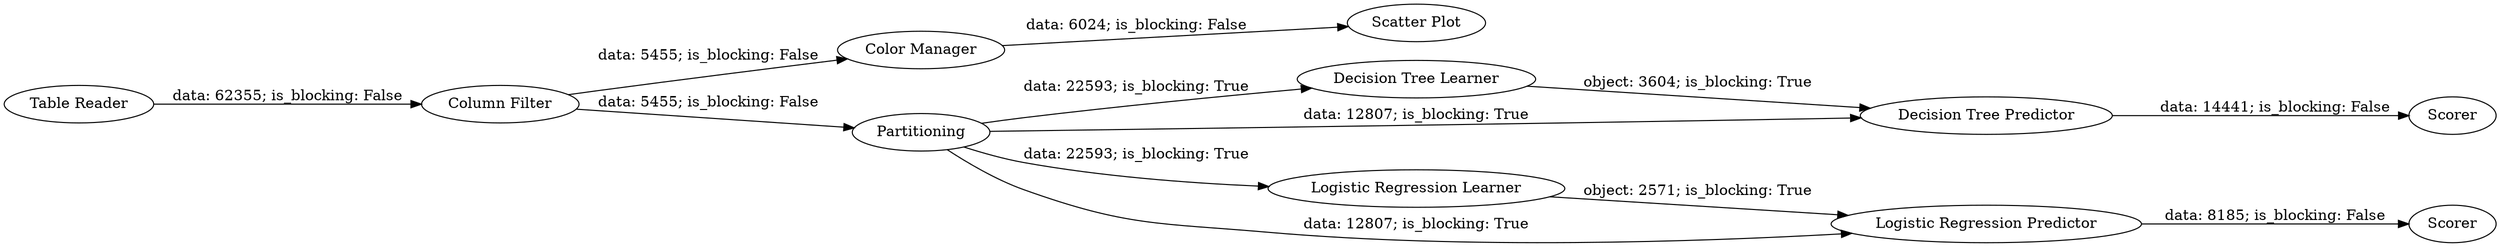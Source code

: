 digraph {
	"2457895603782858490_89" [label="Decision Tree Predictor"]
	"2457895603782858490_95" [label="Table Reader"]
	"2457895603782858490_104" [label="Logistic Regression Learner"]
	"2457895603782858490_93" [label=Scorer]
	"2457895603782858490_90" [label=Scorer]
	"2457895603782858490_103" [label="Column Filter"]
	"2457895603782858490_81" [label="Color Manager"]
	"2457895603782858490_83" [label="Scatter Plot"]
	"2457895603782858490_86" [label=Partitioning]
	"2457895603782858490_105" [label="Logistic Regression Predictor"]
	"2457895603782858490_88" [label="Decision Tree Learner"]
	"2457895603782858490_95" -> "2457895603782858490_103" [label="data: 62355; is_blocking: False"]
	"2457895603782858490_104" -> "2457895603782858490_105" [label="object: 2571; is_blocking: True"]
	"2457895603782858490_86" -> "2457895603782858490_104" [label="data: 22593; is_blocking: True"]
	"2457895603782858490_86" -> "2457895603782858490_88" [label="data: 22593; is_blocking: True"]
	"2457895603782858490_86" -> "2457895603782858490_105" [label="data: 12807; is_blocking: True"]
	"2457895603782858490_88" -> "2457895603782858490_89" [label="object: 3604; is_blocking: True"]
	"2457895603782858490_86" -> "2457895603782858490_89" [label="data: 12807; is_blocking: True"]
	"2457895603782858490_103" -> "2457895603782858490_86" [label="data: 5455; is_blocking: False"]
	"2457895603782858490_81" -> "2457895603782858490_83" [label="data: 6024; is_blocking: False"]
	"2457895603782858490_89" -> "2457895603782858490_90" [label="data: 14441; is_blocking: False"]
	"2457895603782858490_105" -> "2457895603782858490_93" [label="data: 8185; is_blocking: False"]
	"2457895603782858490_103" -> "2457895603782858490_81" [label="data: 5455; is_blocking: False"]
	rankdir=LR
}
